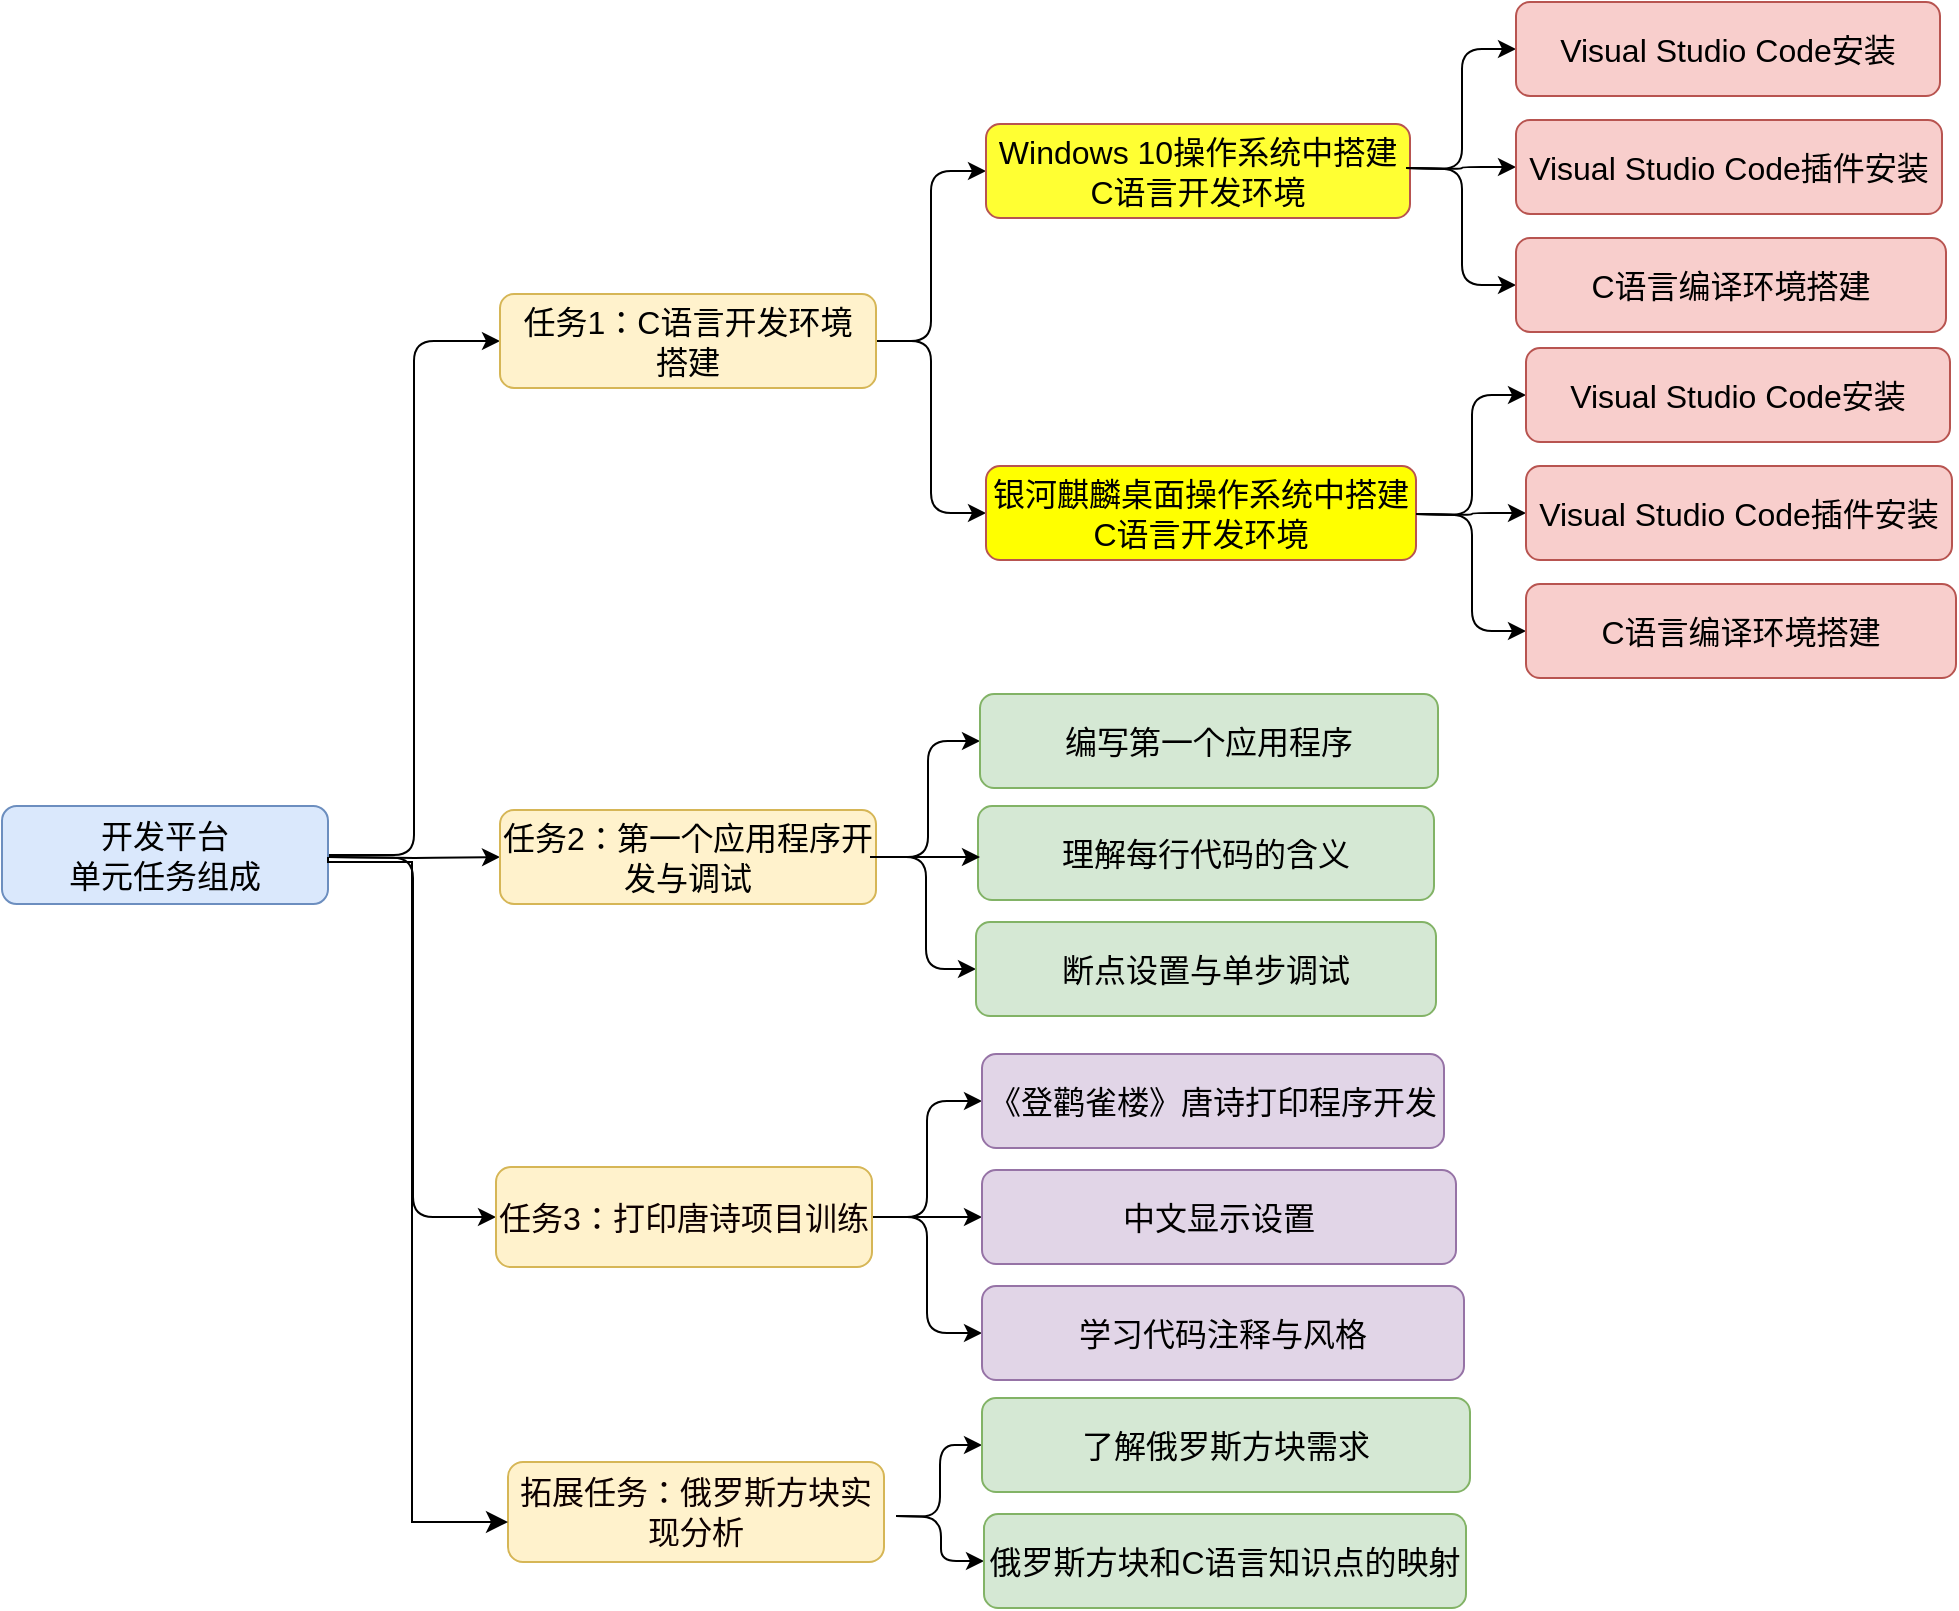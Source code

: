 <mxfile version="24.4.0" type="github">
  <diagram id="jiIM08LAHTYWhNUmgpoW" name="Page-1">
    <mxGraphModel dx="1354" dy="915" grid="0" gridSize="10" guides="1" tooltips="1" connect="1" arrows="1" fold="1" page="1" pageScale="1" pageWidth="3300" pageHeight="4681" math="0" shadow="0">
      <root>
        <mxCell id="0" />
        <mxCell id="1" parent="0" />
        <mxCell id="47" style="edgeStyle=orthogonalEdgeStyle;html=1;entryX=0;entryY=0.5;entryDx=0;entryDy=0;fontSize=16;" parent="1" source="2" target="3" edge="1">
          <mxGeometry relative="1" as="geometry" />
        </mxCell>
        <mxCell id="48" style="edgeStyle=orthogonalEdgeStyle;html=1;exitX=1;exitY=0.5;exitDx=0;exitDy=0;entryX=0;entryY=0.5;entryDx=0;entryDy=0;fontSize=16;" parent="1" target="25" edge="1">
          <mxGeometry relative="1" as="geometry">
            <mxPoint x="308" y="435.5" as="sourcePoint" />
          </mxGeometry>
        </mxCell>
        <mxCell id="49" style="edgeStyle=orthogonalEdgeStyle;html=1;entryX=0;entryY=0.5;entryDx=0;entryDy=0;fontSize=16;" parent="1" target="10" edge="1">
          <mxGeometry relative="1" as="geometry">
            <mxPoint x="308" y="435.5" as="sourcePoint" />
          </mxGeometry>
        </mxCell>
        <mxCell id="2" value="&lt;font style=&quot;font-size: 16px;&quot;&gt;开发平台&lt;br&gt;单元任务组成&lt;br&gt;&lt;/font&gt;" style="rounded=1;whiteSpace=wrap;html=1;fillColor=#dae8fc;strokeColor=#6c8ebf;" parent="1" vertex="1">
          <mxGeometry x="145" y="410" width="163" height="49" as="geometry" />
        </mxCell>
        <mxCell id="16" style="edgeStyle=orthogonalEdgeStyle;html=1;exitX=1;exitY=0.5;exitDx=0;exitDy=0;entryX=0;entryY=0.5;entryDx=0;entryDy=0;fontSize=16;" parent="1" source="3" target="11" edge="1">
          <mxGeometry relative="1" as="geometry" />
        </mxCell>
        <mxCell id="17" style="edgeStyle=orthogonalEdgeStyle;html=1;exitX=1;exitY=0.5;exitDx=0;exitDy=0;entryX=0;entryY=0.5;entryDx=0;entryDy=0;fontSize=16;" parent="1" source="3" target="13" edge="1">
          <mxGeometry relative="1" as="geometry" />
        </mxCell>
        <mxCell id="3" value="&lt;font style=&quot;font-size: 16px;&quot;&gt;任务1：C语言开发环境&lt;br&gt;搭建&lt;/font&gt;" style="rounded=1;whiteSpace=wrap;html=1;fillColor=#fff2cc;strokeColor=#d6b656;fontColor=#000000;" parent="1" vertex="1">
          <mxGeometry x="394" y="154" width="188" height="47" as="geometry" />
        </mxCell>
        <mxCell id="20" style="edgeStyle=orthogonalEdgeStyle;html=1;exitX=1;exitY=0.5;exitDx=0;exitDy=0;entryX=0;entryY=0.5;entryDx=0;entryDy=0;fontSize=16;" parent="1" source="10" target="15" edge="1">
          <mxGeometry relative="1" as="geometry" />
        </mxCell>
        <mxCell id="33" style="edgeStyle=orthogonalEdgeStyle;html=1;exitX=1;exitY=0.5;exitDx=0;exitDy=0;entryX=0;entryY=0.5;entryDx=0;entryDy=0;fontSize=16;" parent="1" source="10" target="14" edge="1">
          <mxGeometry relative="1" as="geometry" />
        </mxCell>
        <mxCell id="10" value="&lt;font color=&quot;#000000&quot; style=&quot;font-size: 16px;&quot;&gt;任务2：第一个应用程序开发与调试&lt;/font&gt;" style="rounded=1;whiteSpace=wrap;html=1;fillColor=#fff2cc;strokeColor=#d6b656;" parent="1" vertex="1">
          <mxGeometry x="394" y="412" width="188" height="47" as="geometry" />
        </mxCell>
        <mxCell id="11" value="&lt;font style=&quot;font-size: 16px;&quot;&gt;Windows 10操作系统中搭建C语言开发环境&lt;/font&gt;" style="rounded=1;whiteSpace=wrap;html=1;fillColor=#FFFF33;strokeColor=#b85450;verticalAlign=middle;" parent="1" vertex="1">
          <mxGeometry x="637" y="69" width="212" height="47" as="geometry" />
        </mxCell>
        <mxCell id="13" value="&lt;font style=&quot;font-size: 16px;&quot;&gt;银河麒麟桌面操作系统中搭建C语言开发环境&lt;/font&gt;" style="rounded=1;whiteSpace=wrap;html=1;fillColor=#FFFF00;strokeColor=#b85450;" parent="1" vertex="1">
          <mxGeometry x="637" y="240" width="215" height="47" as="geometry" />
        </mxCell>
        <mxCell id="14" value="&lt;span style=&quot;font-size: 16px;&quot;&gt;编写第一个应用程序&lt;/span&gt;" style="rounded=1;whiteSpace=wrap;html=1;fillColor=#d5e8d4;strokeColor=#82b366;" parent="1" vertex="1">
          <mxGeometry x="634" y="354" width="229" height="47" as="geometry" />
        </mxCell>
        <mxCell id="43" style="edgeStyle=orthogonalEdgeStyle;html=1;exitX=1;exitY=0.5;exitDx=0;exitDy=0;entryX=0;entryY=0.5;entryDx=0;entryDy=0;fontSize=16;" parent="1" source="25" target="26" edge="1">
          <mxGeometry relative="1" as="geometry" />
        </mxCell>
        <mxCell id="44" style="edgeStyle=orthogonalEdgeStyle;html=1;exitX=1;exitY=0.5;exitDx=0;exitDy=0;entryX=0;entryY=0.5;entryDx=0;entryDy=0;fontSize=16;" parent="1" source="25" target="42" edge="1">
          <mxGeometry relative="1" as="geometry" />
        </mxCell>
        <mxCell id="45" style="edgeStyle=orthogonalEdgeStyle;html=1;exitX=1;exitY=0.5;exitDx=0;exitDy=0;entryX=0;entryY=0.5;entryDx=0;entryDy=0;fontSize=16;" parent="1" source="25" target="41" edge="1">
          <mxGeometry relative="1" as="geometry" />
        </mxCell>
        <mxCell id="25" value="&lt;font style=&quot;font-size: 16px;&quot;&gt;任务3&lt;/font&gt;&lt;span style=&quot;font-size: 16px;&quot;&gt;：打印唐诗项目训练&lt;/span&gt;" style="rounded=1;whiteSpace=wrap;html=1;fillColor=#fff2cc;strokeColor=#d6b656;fontColor=#0e0101;" parent="1" vertex="1">
          <mxGeometry x="392" y="590.5" width="188" height="50" as="geometry" />
        </mxCell>
        <mxCell id="26" value="&lt;span style=&quot;font-size: 16px;&quot;&gt;《登鹳雀楼》唐诗打印程序开发&lt;/span&gt;" style="rounded=1;whiteSpace=wrap;html=1;fillColor=#e1d5e7;strokeColor=#9673a6;" parent="1" vertex="1">
          <mxGeometry x="635" y="534" width="231" height="47" as="geometry" />
        </mxCell>
        <mxCell id="15" value="&lt;span style=&quot;font-size: 16px;&quot;&gt;断点设置与单步调试&lt;/span&gt;" style="rounded=1;whiteSpace=wrap;html=1;fillColor=#d5e8d4;strokeColor=#82b366;" parent="1" vertex="1">
          <mxGeometry x="632" y="468" width="230" height="47" as="geometry" />
        </mxCell>
        <mxCell id="41" value="&lt;span style=&quot;font-size: 16px;&quot;&gt;中文显示设置&lt;/span&gt;" style="rounded=1;whiteSpace=wrap;html=1;fillColor=#e1d5e7;strokeColor=#9673a6;" parent="1" vertex="1">
          <mxGeometry x="635" y="592" width="237" height="47" as="geometry" />
        </mxCell>
        <mxCell id="42" value="&lt;span style=&quot;font-size: 16px;&quot;&gt;学习代码注释与风格&lt;/span&gt;" style="rounded=1;whiteSpace=wrap;html=1;fillColor=#e1d5e7;strokeColor=#9673a6;" parent="1" vertex="1">
          <mxGeometry x="635" y="650" width="241" height="47" as="geometry" />
        </mxCell>
        <mxCell id="98" value="&lt;span style=&quot;font-size: 16px;&quot;&gt;理解每行代码的含义&lt;/span&gt;" style="rounded=1;whiteSpace=wrap;html=1;fillColor=#d5e8d4;strokeColor=#82b366;" parent="1" vertex="1">
          <mxGeometry x="633" y="410" width="228" height="47" as="geometry" />
        </mxCell>
        <mxCell id="99" style="edgeStyle=orthogonalEdgeStyle;html=1;exitX=1;exitY=0.5;exitDx=0;exitDy=0;entryX=0;entryY=0.5;entryDx=0;entryDy=0;fontSize=16;" parent="1" edge="1">
          <mxGeometry relative="1" as="geometry">
            <mxPoint x="579" y="435.5" as="sourcePoint" />
            <mxPoint x="634" y="435.5" as="targetPoint" />
          </mxGeometry>
        </mxCell>
        <mxCell id="m4wfFsyWECYO7A3LnNk8-99" value="&lt;span style=&quot;font-size: 16px;&quot;&gt;拓展任务：俄罗斯方块实现分析&lt;/span&gt;" style="rounded=1;whiteSpace=wrap;html=1;fillColor=#fff2cc;strokeColor=#d6b656;fontColor=#0e0101;" vertex="1" parent="1">
          <mxGeometry x="398" y="738" width="188" height="50" as="geometry" />
        </mxCell>
        <mxCell id="m4wfFsyWECYO7A3LnNk8-102" value="" style="edgeStyle=segmentEdgeStyle;endArrow=classic;html=1;curved=0;rounded=0;endSize=8;startSize=8;sourcePerimeterSpacing=0;targetPerimeterSpacing=0;exitX=1;exitY=0.5;exitDx=0;exitDy=0;" edge="1" parent="1" target="m4wfFsyWECYO7A3LnNk8-99">
          <mxGeometry width="100" relative="1" as="geometry">
            <mxPoint x="308" y="435.5" as="sourcePoint" />
            <mxPoint x="435" y="755" as="targetPoint" />
            <Array as="points">
              <mxPoint x="308" y="438" />
              <mxPoint x="350" y="438" />
              <mxPoint x="350" y="768" />
            </Array>
          </mxGeometry>
        </mxCell>
        <mxCell id="m4wfFsyWECYO7A3LnNk8-103" style="edgeStyle=orthogonalEdgeStyle;html=1;exitX=1;exitY=0.5;exitDx=0;exitDy=0;entryX=0;entryY=0.5;entryDx=0;entryDy=0;fontSize=16;" edge="1" parent="1" target="m4wfFsyWECYO7A3LnNk8-106">
          <mxGeometry relative="1" as="geometry">
            <mxPoint x="847" y="91" as="sourcePoint" />
          </mxGeometry>
        </mxCell>
        <mxCell id="m4wfFsyWECYO7A3LnNk8-104" style="edgeStyle=orthogonalEdgeStyle;html=1;exitX=1;exitY=0.5;exitDx=0;exitDy=0;entryX=0;entryY=0.5;entryDx=0;entryDy=0;fontSize=16;" edge="1" parent="1" target="m4wfFsyWECYO7A3LnNk8-108">
          <mxGeometry relative="1" as="geometry">
            <mxPoint x="847" y="91" as="sourcePoint" />
          </mxGeometry>
        </mxCell>
        <mxCell id="m4wfFsyWECYO7A3LnNk8-105" style="edgeStyle=orthogonalEdgeStyle;html=1;exitX=1;exitY=0.5;exitDx=0;exitDy=0;entryX=0;entryY=0.5;entryDx=0;entryDy=0;fontSize=16;" edge="1" parent="1" target="m4wfFsyWECYO7A3LnNk8-107">
          <mxGeometry relative="1" as="geometry">
            <mxPoint x="847" y="91" as="sourcePoint" />
          </mxGeometry>
        </mxCell>
        <mxCell id="m4wfFsyWECYO7A3LnNk8-106" value="&lt;font style=&quot;font-size: 16px;&quot;&gt;Visual Studio Code安装&lt;/font&gt;" style="rounded=1;whiteSpace=wrap;html=1;fillColor=#f8cecc;strokeColor=#b85450;verticalAlign=middle;" vertex="1" parent="1">
          <mxGeometry x="902" y="8" width="212" height="47" as="geometry" />
        </mxCell>
        <mxCell id="m4wfFsyWECYO7A3LnNk8-107" value="&lt;font style=&quot;font-size: 16px;&quot;&gt;Visual Studio Code插件安装&lt;/font&gt;" style="rounded=1;whiteSpace=wrap;html=1;fillColor=#f8cecc;strokeColor=#b85450;" vertex="1" parent="1">
          <mxGeometry x="902" y="67" width="213" height="47" as="geometry" />
        </mxCell>
        <mxCell id="m4wfFsyWECYO7A3LnNk8-108" value="&lt;font style=&quot;font-size: 16px;&quot;&gt;C语言编译环境搭建&lt;/font&gt;" style="rounded=1;whiteSpace=wrap;html=1;fillColor=#f8cecc;strokeColor=#b85450;" vertex="1" parent="1">
          <mxGeometry x="902" y="126" width="215" height="47" as="geometry" />
        </mxCell>
        <mxCell id="m4wfFsyWECYO7A3LnNk8-109" style="edgeStyle=orthogonalEdgeStyle;html=1;exitX=1;exitY=0.5;exitDx=0;exitDy=0;entryX=0;entryY=0.5;entryDx=0;entryDy=0;fontSize=16;" edge="1" parent="1" target="m4wfFsyWECYO7A3LnNk8-112">
          <mxGeometry relative="1" as="geometry">
            <mxPoint x="852" y="264" as="sourcePoint" />
          </mxGeometry>
        </mxCell>
        <mxCell id="m4wfFsyWECYO7A3LnNk8-110" style="edgeStyle=orthogonalEdgeStyle;html=1;exitX=1;exitY=0.5;exitDx=0;exitDy=0;entryX=0;entryY=0.5;entryDx=0;entryDy=0;fontSize=16;" edge="1" parent="1" target="m4wfFsyWECYO7A3LnNk8-114">
          <mxGeometry relative="1" as="geometry">
            <mxPoint x="852" y="264" as="sourcePoint" />
          </mxGeometry>
        </mxCell>
        <mxCell id="m4wfFsyWECYO7A3LnNk8-111" style="edgeStyle=orthogonalEdgeStyle;html=1;exitX=1;exitY=0.5;exitDx=0;exitDy=0;entryX=0;entryY=0.5;entryDx=0;entryDy=0;fontSize=16;" edge="1" parent="1" target="m4wfFsyWECYO7A3LnNk8-113">
          <mxGeometry relative="1" as="geometry">
            <mxPoint x="852" y="264" as="sourcePoint" />
          </mxGeometry>
        </mxCell>
        <mxCell id="m4wfFsyWECYO7A3LnNk8-112" value="&lt;font style=&quot;font-size: 16px;&quot;&gt;Visual Studio Code安装&lt;/font&gt;" style="rounded=1;whiteSpace=wrap;html=1;fillColor=#f8cecc;strokeColor=#b85450;verticalAlign=middle;" vertex="1" parent="1">
          <mxGeometry x="907" y="181" width="212" height="47" as="geometry" />
        </mxCell>
        <mxCell id="m4wfFsyWECYO7A3LnNk8-113" value="&lt;font style=&quot;font-size: 16px;&quot;&gt;Visual Studio Code插件安装&lt;/font&gt;" style="rounded=1;whiteSpace=wrap;html=1;fillColor=#f8cecc;strokeColor=#b85450;" vertex="1" parent="1">
          <mxGeometry x="907" y="240" width="213" height="47" as="geometry" />
        </mxCell>
        <mxCell id="m4wfFsyWECYO7A3LnNk8-114" value="&lt;font style=&quot;font-size: 16px;&quot;&gt;C语言编译环境搭建&lt;/font&gt;" style="rounded=1;whiteSpace=wrap;html=1;fillColor=#f8cecc;strokeColor=#b85450;" vertex="1" parent="1">
          <mxGeometry x="907" y="299" width="215" height="47" as="geometry" />
        </mxCell>
        <mxCell id="m4wfFsyWECYO7A3LnNk8-116" style="edgeStyle=orthogonalEdgeStyle;html=1;exitX=1;exitY=0.5;exitDx=0;exitDy=0;entryX=0;entryY=0.5;entryDx=0;entryDy=0;fontSize=16;" edge="1" parent="1" target="m4wfFsyWECYO7A3LnNk8-119">
          <mxGeometry relative="1" as="geometry">
            <mxPoint x="592" y="765" as="sourcePoint" />
          </mxGeometry>
        </mxCell>
        <mxCell id="m4wfFsyWECYO7A3LnNk8-117" style="edgeStyle=orthogonalEdgeStyle;html=1;exitX=1;exitY=0.5;exitDx=0;exitDy=0;entryX=0;entryY=0.5;entryDx=0;entryDy=0;fontSize=16;" edge="1" parent="1" target="m4wfFsyWECYO7A3LnNk8-118">
          <mxGeometry relative="1" as="geometry">
            <mxPoint x="592" y="765" as="sourcePoint" />
          </mxGeometry>
        </mxCell>
        <mxCell id="m4wfFsyWECYO7A3LnNk8-118" value="&lt;span style=&quot;font-size: 16px;&quot;&gt;了解俄罗斯方块需求&lt;/span&gt;" style="rounded=1;whiteSpace=wrap;html=1;fillColor=#d5e8d4;strokeColor=#82b366;" vertex="1" parent="1">
          <mxGeometry x="635" y="706" width="244" height="47" as="geometry" />
        </mxCell>
        <mxCell id="m4wfFsyWECYO7A3LnNk8-119" value="&lt;span style=&quot;font-size: 16px;&quot;&gt;俄罗斯方块和C语言知识点的映射&lt;/span&gt;" style="rounded=1;whiteSpace=wrap;html=1;fillColor=#d5e8d4;strokeColor=#82b366;" vertex="1" parent="1">
          <mxGeometry x="636" y="764" width="241" height="47" as="geometry" />
        </mxCell>
      </root>
    </mxGraphModel>
  </diagram>
</mxfile>
